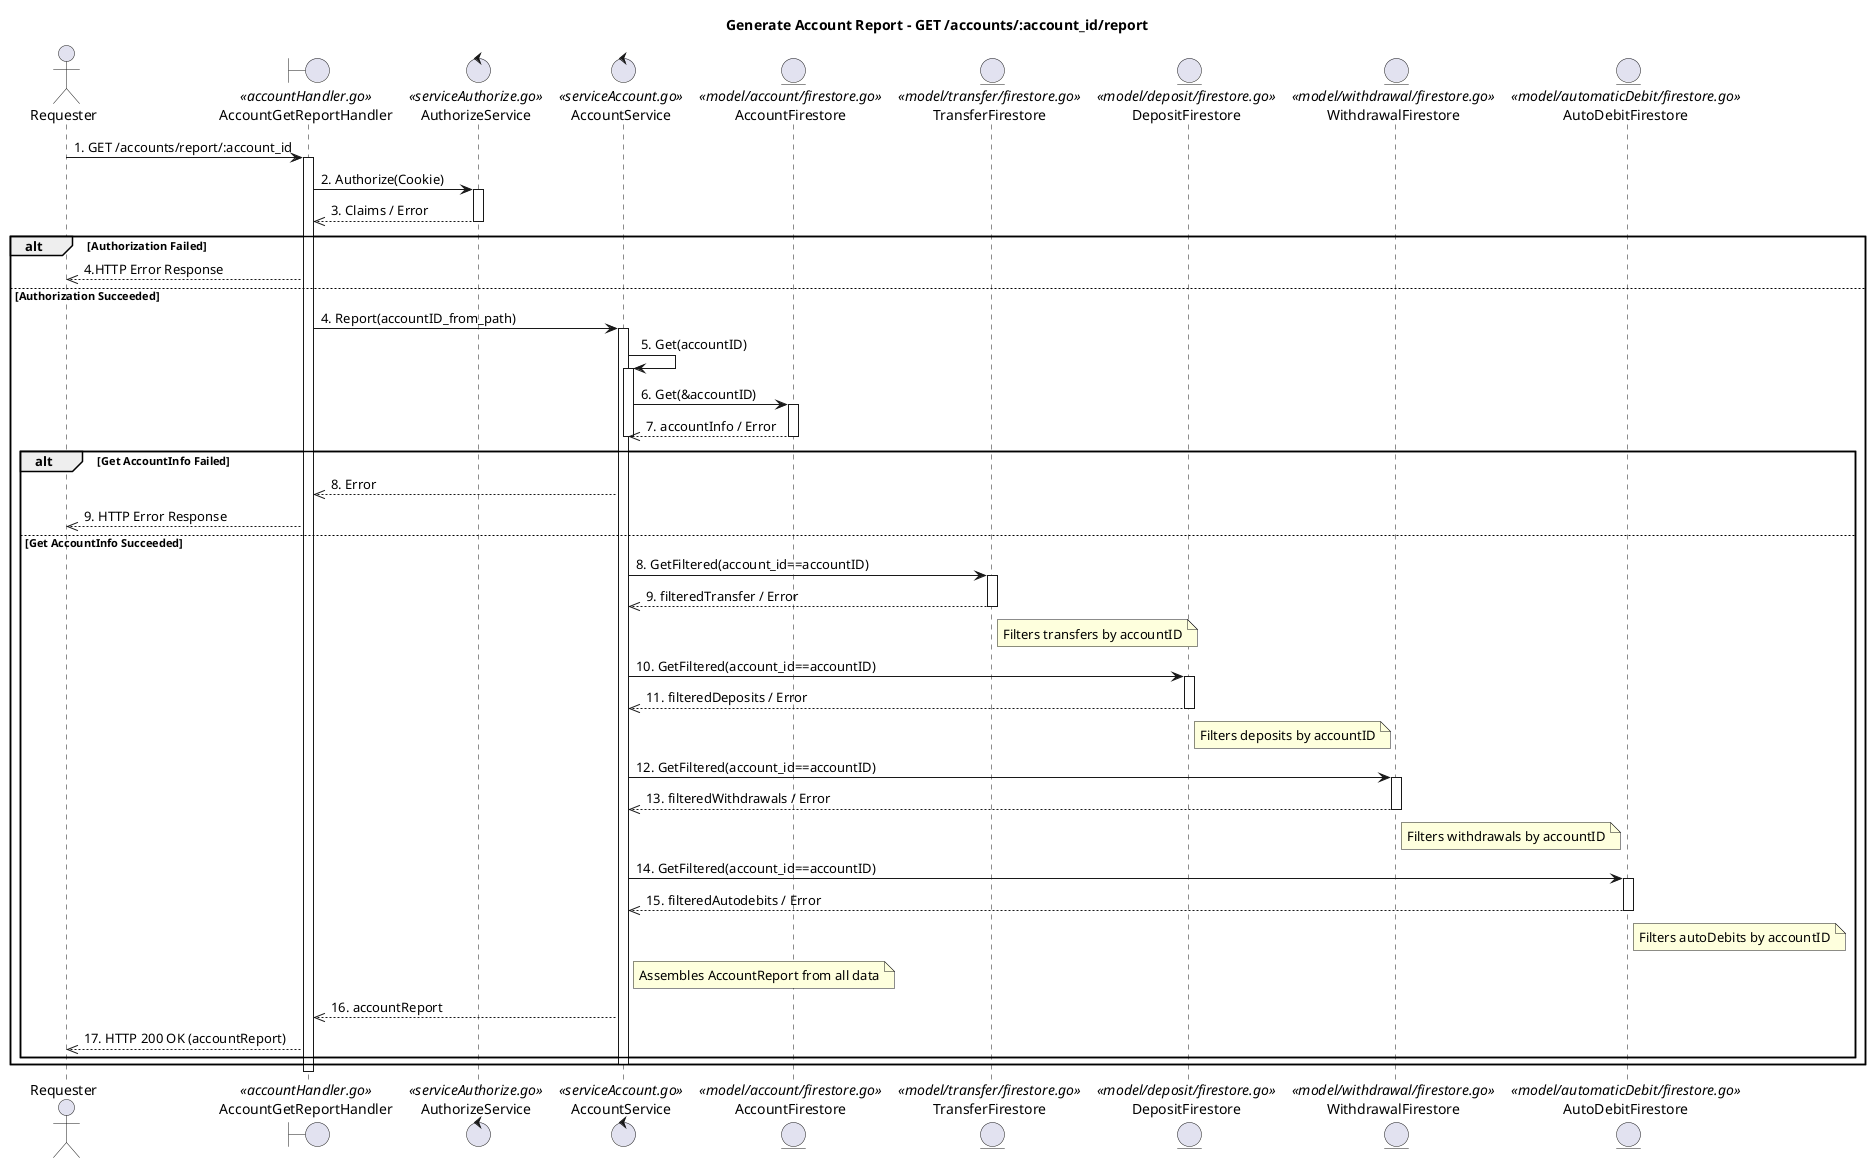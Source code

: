 @startuml
title Generate Account Report - GET /accounts/:account_id/report

actor Requester
boundary AccountGetReportHandler <<accountHandler.go>>
control AuthorizeService <<serviceAuthorize.go>>
control AccountService <<serviceAccount.go>>
entity AccountFirestore <<model/account/firestore.go>>
entity TransferFirestore <<model/transfer/firestore.go>>
entity DepositFirestore <<model/deposit/firestore.go>>
entity WithdrawalFirestore <<model/withdrawal/firestore.go>>
entity AutoDebitFirestore <<model/automaticDebit/firestore.go>>

Requester -> AccountGetReportHandler : 1. GET /accounts/report/:account_id
activate AccountGetReportHandler

AccountGetReportHandler -> AuthorizeService : 2. Authorize(Cookie)
activate AuthorizeService
AuthorizeService -->> AccountGetReportHandler : 3. Claims / Error
deactivate AuthorizeService

alt Authorization Failed
    AccountGetReportHandler -->> Requester : 4.HTTP Error Response
else Authorization Succeeded
    AccountGetReportHandler -> AccountService : 4. Report(accountID_from_path)
    activate AccountService
    
    AccountService -> AccountService : 5. Get(accountID)
    activate AccountService
    AccountService -> AccountFirestore : 6. Get(&accountID)
    activate AccountFirestore
    AccountFirestore -->> AccountService : 7. accountInfo / Error
    deactivate AccountFirestore
    deactivate AccountService
    
    alt Get AccountInfo Failed
        AccountService -->> AccountGetReportHandler : 8. Error
        AccountGetReportHandler -->> Requester : 9. HTTP Error Response
    else Get AccountInfo Succeeded
        
        AccountService -> TransferFirestore : 8. GetFiltered(account_id==accountID)
        activate TransferFirestore
        TransferFirestore -->> AccountService : 9. filteredTransfer / Error
        deactivate TransferFirestore
        note right of TransferFirestore : Filters transfers by accountID
        
        AccountService -> DepositFirestore : 10. GetFiltered(account_id==accountID)
        activate DepositFirestore
        DepositFirestore -->> AccountService : 11. filteredDeposits / Error
        deactivate DepositFirestore
        note right of DepositFirestore : Filters deposits by accountID
        
        AccountService -> WithdrawalFirestore : 12. GetFiltered(account_id==accountID)
        activate WithdrawalFirestore
        WithdrawalFirestore -->> AccountService : 13. filteredWithdrawals / Error
        deactivate WithdrawalFirestore
        note right of WithdrawalFirestore : Filters withdrawals by accountID


        AccountService -> AutoDebitFirestore : 14. GetFiltered(account_id==accountID)
        activate AutoDebitFirestore
        AutoDebitFirestore -->> AccountService : 15. filteredAutodebits / Error
        deactivate AutoDebitFirestore
        note right of AutoDebitFirestore : Filters autoDebits by accountID


        note right of AccountService : Assembles AccountReport from all data
        AccountService -->>  AccountGetReportHandler : 16. accountReport
        AccountGetReportHandler -->> Requester : 17. HTTP 200 OK (accountReport)
        
    end
    deactivate AccountService
end
deactivate AccountGetReportHandler
@enduml